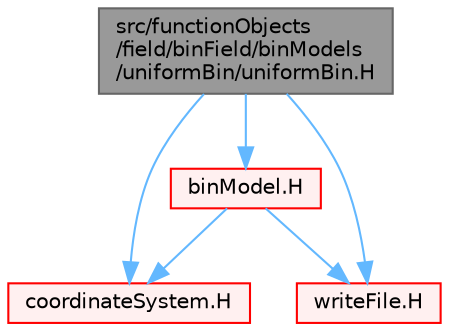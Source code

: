 digraph "src/functionObjects/field/binField/binModels/uniformBin/uniformBin.H"
{
 // LATEX_PDF_SIZE
  bgcolor="transparent";
  edge [fontname=Helvetica,fontsize=10,labelfontname=Helvetica,labelfontsize=10];
  node [fontname=Helvetica,fontsize=10,shape=box,height=0.2,width=0.4];
  Node1 [id="Node000001",label="src/functionObjects\l/field/binField/binModels\l/uniformBin/uniformBin.H",height=0.2,width=0.4,color="gray40", fillcolor="grey60", style="filled", fontcolor="black",tooltip=" "];
  Node1 -> Node2 [id="edge1_Node000001_Node000002",color="steelblue1",style="solid",tooltip=" "];
  Node2 [id="Node000002",label="binModel.H",height=0.2,width=0.4,color="red", fillcolor="#FFF0F0", style="filled",URL="$binModel_8H.html",tooltip=" "];
  Node2 -> Node383 [id="edge2_Node000002_Node000383",color="steelblue1",style="solid",tooltip=" "];
  Node383 [id="Node000383",label="coordinateSystem.H",height=0.2,width=0.4,color="red", fillcolor="#FFF0F0", style="filled",URL="$coordinateSystem_8H.html",tooltip=" "];
  Node2 -> Node387 [id="edge3_Node000002_Node000387",color="steelblue1",style="solid",tooltip=" "];
  Node387 [id="Node000387",label="writeFile.H",height=0.2,width=0.4,color="red", fillcolor="#FFF0F0", style="filled",URL="$writeFile_8H.html",tooltip=" "];
  Node1 -> Node387 [id="edge4_Node000001_Node000387",color="steelblue1",style="solid",tooltip=" "];
  Node1 -> Node383 [id="edge5_Node000001_Node000383",color="steelblue1",style="solid",tooltip=" "];
}
